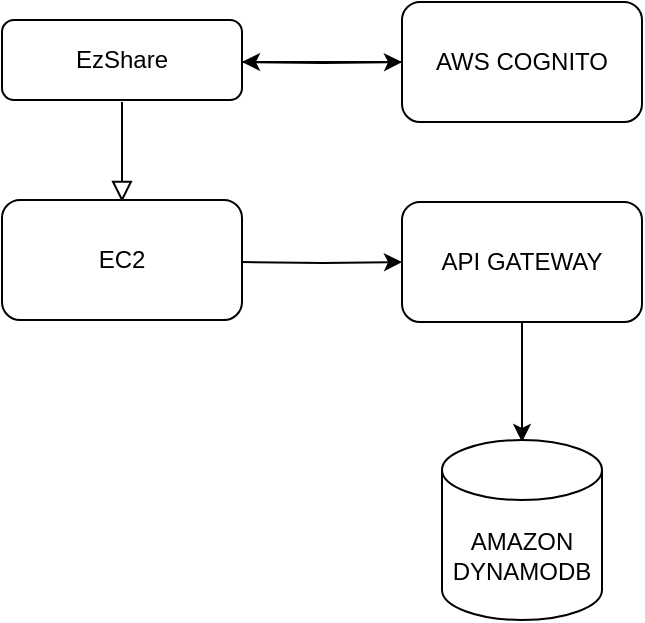 <mxfile version="26.0.7">
  <diagram id="C5RBs43oDa-KdzZeNtuy" name="Page-1">
    <mxGraphModel dx="1393" dy="769" grid="1" gridSize="10" guides="1" tooltips="1" connect="1" arrows="1" fold="1" page="1" pageScale="1" pageWidth="827" pageHeight="1169" math="0" shadow="0">
      <root>
        <mxCell id="WIyWlLk6GJQsqaUBKTNV-0" />
        <mxCell id="WIyWlLk6GJQsqaUBKTNV-1" parent="WIyWlLk6GJQsqaUBKTNV-0" />
        <mxCell id="WIyWlLk6GJQsqaUBKTNV-2" value="" style="rounded=0;html=1;jettySize=auto;orthogonalLoop=1;fontSize=11;endArrow=block;endFill=0;endSize=8;strokeWidth=1;shadow=0;labelBackgroundColor=none;edgeStyle=orthogonalEdgeStyle;" parent="WIyWlLk6GJQsqaUBKTNV-1" edge="1">
          <mxGeometry relative="1" as="geometry">
            <mxPoint x="220" y="121" as="sourcePoint" />
            <mxPoint x="220" y="171" as="targetPoint" />
          </mxGeometry>
        </mxCell>
        <mxCell id="i84fW4wx1hATlZ8KrpbI-8" value="" style="edgeStyle=orthogonalEdgeStyle;rounded=0;orthogonalLoop=1;jettySize=auto;html=1;" edge="1" parent="WIyWlLk6GJQsqaUBKTNV-1" target="i84fW4wx1hATlZ8KrpbI-7">
          <mxGeometry relative="1" as="geometry">
            <mxPoint x="280" y="101" as="sourcePoint" />
          </mxGeometry>
        </mxCell>
        <mxCell id="WIyWlLk6GJQsqaUBKTNV-3" value="EzShare" style="rounded=1;whiteSpace=wrap;html=1;fontSize=12;glass=0;strokeWidth=1;shadow=0;" parent="WIyWlLk6GJQsqaUBKTNV-1" vertex="1">
          <mxGeometry x="160" y="80" width="120" height="40" as="geometry" />
        </mxCell>
        <mxCell id="i84fW4wx1hATlZ8KrpbI-3" value="" style="edgeStyle=orthogonalEdgeStyle;rounded=0;orthogonalLoop=1;jettySize=auto;html=1;" edge="1" parent="WIyWlLk6GJQsqaUBKTNV-1" target="i84fW4wx1hATlZ8KrpbI-2">
          <mxGeometry relative="1" as="geometry">
            <mxPoint x="280" y="201" as="sourcePoint" />
          </mxGeometry>
        </mxCell>
        <mxCell id="i84fW4wx1hATlZ8KrpbI-0" value="EC2" style="rounded=1;whiteSpace=wrap;html=1;" vertex="1" parent="WIyWlLk6GJQsqaUBKTNV-1">
          <mxGeometry x="160" y="170" width="120" height="60" as="geometry" />
        </mxCell>
        <mxCell id="i84fW4wx1hATlZ8KrpbI-6" value="" style="edgeStyle=orthogonalEdgeStyle;rounded=0;orthogonalLoop=1;jettySize=auto;html=1;" edge="1" parent="WIyWlLk6GJQsqaUBKTNV-1" source="i84fW4wx1hATlZ8KrpbI-2">
          <mxGeometry relative="1" as="geometry">
            <mxPoint x="420" y="291" as="targetPoint" />
          </mxGeometry>
        </mxCell>
        <mxCell id="i84fW4wx1hATlZ8KrpbI-2" value="API GATEWAY" style="rounded=1;whiteSpace=wrap;html=1;" vertex="1" parent="WIyWlLk6GJQsqaUBKTNV-1">
          <mxGeometry x="360" y="171" width="120" height="60" as="geometry" />
        </mxCell>
        <mxCell id="i84fW4wx1hATlZ8KrpbI-9" value="" style="edgeStyle=orthogonalEdgeStyle;rounded=0;orthogonalLoop=1;jettySize=auto;html=1;" edge="1" parent="WIyWlLk6GJQsqaUBKTNV-1" source="i84fW4wx1hATlZ8KrpbI-7">
          <mxGeometry relative="1" as="geometry">
            <mxPoint x="280" y="101" as="targetPoint" />
          </mxGeometry>
        </mxCell>
        <mxCell id="i84fW4wx1hATlZ8KrpbI-7" value="AWS COGNITO" style="whiteSpace=wrap;html=1;rounded=1;glass=0;strokeWidth=1;shadow=0;" vertex="1" parent="WIyWlLk6GJQsqaUBKTNV-1">
          <mxGeometry x="360" y="71" width="120" height="60" as="geometry" />
        </mxCell>
        <mxCell id="i84fW4wx1hATlZ8KrpbI-10" value="AMAZON DYNAMODB" style="shape=cylinder3;whiteSpace=wrap;html=1;boundedLbl=1;backgroundOutline=1;size=15;" vertex="1" parent="WIyWlLk6GJQsqaUBKTNV-1">
          <mxGeometry x="380" y="290" width="80" height="90" as="geometry" />
        </mxCell>
      </root>
    </mxGraphModel>
  </diagram>
</mxfile>
